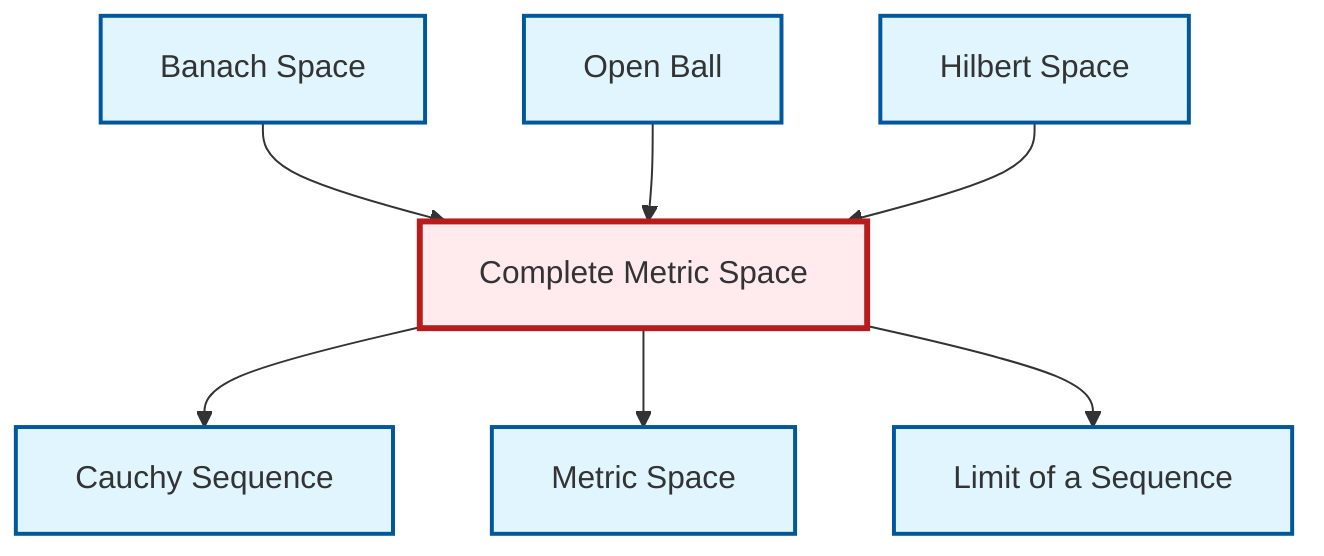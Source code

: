 graph TD
    classDef definition fill:#e1f5fe,stroke:#01579b,stroke-width:2px
    classDef theorem fill:#f3e5f5,stroke:#4a148c,stroke-width:2px
    classDef axiom fill:#fff3e0,stroke:#e65100,stroke-width:2px
    classDef example fill:#e8f5e9,stroke:#1b5e20,stroke-width:2px
    classDef current fill:#ffebee,stroke:#b71c1c,stroke-width:3px
    def-limit["Limit of a Sequence"]:::definition
    def-banach-space["Banach Space"]:::definition
    def-open-ball["Open Ball"]:::definition
    def-metric-space["Metric Space"]:::definition
    def-complete-metric-space["Complete Metric Space"]:::definition
    def-hilbert-space["Hilbert Space"]:::definition
    def-cauchy-sequence["Cauchy Sequence"]:::definition
    def-complete-metric-space --> def-cauchy-sequence
    def-complete-metric-space --> def-metric-space
    def-banach-space --> def-complete-metric-space
    def-open-ball --> def-complete-metric-space
    def-complete-metric-space --> def-limit
    def-hilbert-space --> def-complete-metric-space
    class def-complete-metric-space current
